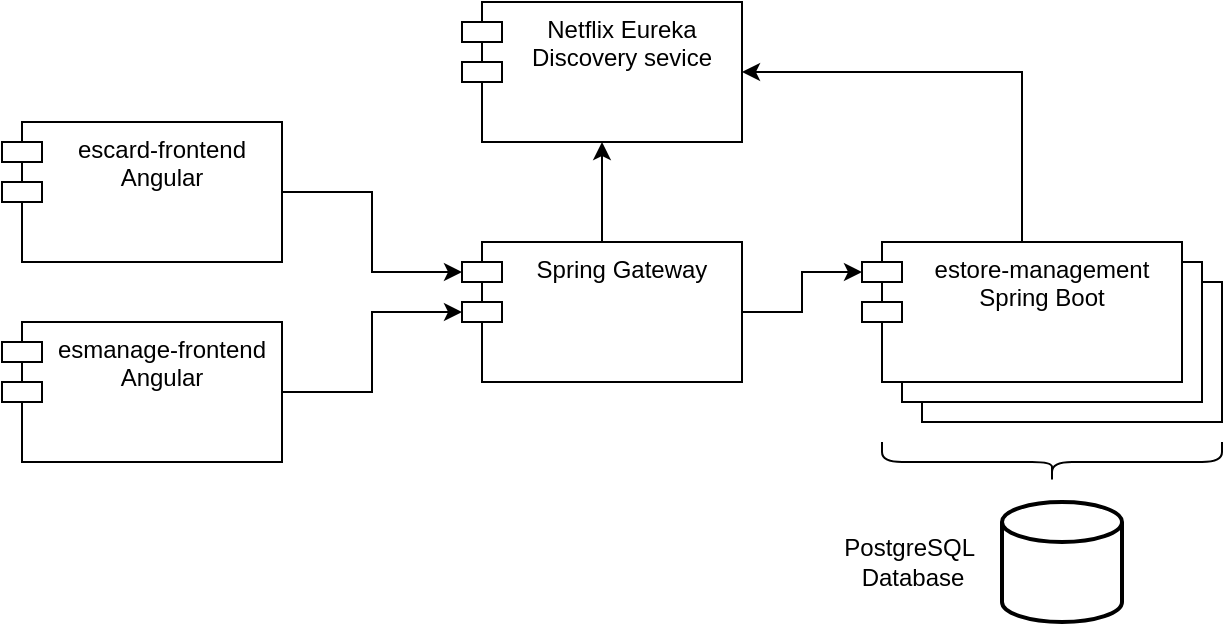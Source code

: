<mxfile version="24.4.8" type="device">
  <diagram name="Страница — 1" id="VTfXoaagzKMwXtQl3LAC">
    <mxGraphModel dx="1434" dy="836" grid="1" gridSize="10" guides="1" tooltips="1" connect="1" arrows="1" fold="1" page="1" pageScale="1" pageWidth="827" pageHeight="1169" math="0" shadow="0">
      <root>
        <mxCell id="0" />
        <mxCell id="1" parent="0" />
        <mxCell id="fAOV3gyaSB3jY0Dtl-A5-5" value="estore-management Spring Boot" style="shape=module;align=left;spacingLeft=20;align=center;verticalAlign=top;whiteSpace=wrap;html=1;" vertex="1" parent="1">
          <mxGeometry x="600" y="220" width="160" height="70" as="geometry" />
        </mxCell>
        <mxCell id="fAOV3gyaSB3jY0Dtl-A5-4" value="estore-management Spring Boot" style="shape=module;align=left;spacingLeft=20;align=center;verticalAlign=top;whiteSpace=wrap;html=1;" vertex="1" parent="1">
          <mxGeometry x="590" y="210" width="160" height="70" as="geometry" />
        </mxCell>
        <mxCell id="fAOV3gyaSB3jY0Dtl-A5-1" value="estore-management Spring Boot" style="shape=module;align=left;spacingLeft=20;align=center;verticalAlign=top;whiteSpace=wrap;html=1;" vertex="1" parent="1">
          <mxGeometry x="580" y="200" width="160" height="70" as="geometry" />
        </mxCell>
        <mxCell id="fAOV3gyaSB3jY0Dtl-A5-2" value="Netflix Eureka Discovery sevice" style="shape=module;align=left;spacingLeft=20;align=center;verticalAlign=top;whiteSpace=wrap;html=1;" vertex="1" parent="1">
          <mxGeometry x="380" y="80" width="140" height="70" as="geometry" />
        </mxCell>
        <mxCell id="fAOV3gyaSB3jY0Dtl-A5-3" value="Spring Gateway" style="shape=module;align=left;spacingLeft=20;align=center;verticalAlign=top;whiteSpace=wrap;html=1;" vertex="1" parent="1">
          <mxGeometry x="380" y="200" width="140" height="70" as="geometry" />
        </mxCell>
        <mxCell id="fAOV3gyaSB3jY0Dtl-A5-6" value="escard-frontend Angular" style="shape=module;align=left;spacingLeft=20;align=center;verticalAlign=top;whiteSpace=wrap;html=1;" vertex="1" parent="1">
          <mxGeometry x="150" y="140" width="140" height="70" as="geometry" />
        </mxCell>
        <mxCell id="fAOV3gyaSB3jY0Dtl-A5-7" value="esmanage-frontend Angular" style="shape=module;align=left;spacingLeft=20;align=center;verticalAlign=top;whiteSpace=wrap;html=1;" vertex="1" parent="1">
          <mxGeometry x="150" y="240" width="140" height="70" as="geometry" />
        </mxCell>
        <mxCell id="fAOV3gyaSB3jY0Dtl-A5-8" value="" style="endArrow=classic;html=1;rounded=0;exitX=1;exitY=0.5;exitDx=0;exitDy=0;entryX=0;entryY=0;entryDx=0;entryDy=15;entryPerimeter=0;edgeStyle=orthogonalEdgeStyle;" edge="1" parent="1" source="fAOV3gyaSB3jY0Dtl-A5-6" target="fAOV3gyaSB3jY0Dtl-A5-3">
          <mxGeometry width="50" height="50" relative="1" as="geometry">
            <mxPoint x="350" y="400" as="sourcePoint" />
            <mxPoint x="400" y="350" as="targetPoint" />
          </mxGeometry>
        </mxCell>
        <mxCell id="fAOV3gyaSB3jY0Dtl-A5-9" value="" style="endArrow=classic;html=1;rounded=0;exitX=1;exitY=0.5;exitDx=0;exitDy=0;entryX=0;entryY=0;entryDx=0;entryDy=35;entryPerimeter=0;edgeStyle=orthogonalEdgeStyle;" edge="1" parent="1" source="fAOV3gyaSB3jY0Dtl-A5-7" target="fAOV3gyaSB3jY0Dtl-A5-3">
          <mxGeometry width="50" height="50" relative="1" as="geometry">
            <mxPoint x="340" y="370" as="sourcePoint" />
            <mxPoint x="390" y="320" as="targetPoint" />
          </mxGeometry>
        </mxCell>
        <mxCell id="fAOV3gyaSB3jY0Dtl-A5-10" value="" style="endArrow=classic;html=1;rounded=0;exitX=0.5;exitY=0;exitDx=0;exitDy=0;" edge="1" parent="1" source="fAOV3gyaSB3jY0Dtl-A5-3" target="fAOV3gyaSB3jY0Dtl-A5-2">
          <mxGeometry width="50" height="50" relative="1" as="geometry">
            <mxPoint x="480" y="400" as="sourcePoint" />
            <mxPoint x="530" y="350" as="targetPoint" />
          </mxGeometry>
        </mxCell>
        <mxCell id="fAOV3gyaSB3jY0Dtl-A5-11" value="" style="endArrow=classic;html=1;rounded=0;exitX=0.5;exitY=0;exitDx=0;exitDy=0;entryX=1;entryY=0.5;entryDx=0;entryDy=0;edgeStyle=orthogonalEdgeStyle;" edge="1" parent="1" source="fAOV3gyaSB3jY0Dtl-A5-1" target="fAOV3gyaSB3jY0Dtl-A5-2">
          <mxGeometry width="50" height="50" relative="1" as="geometry">
            <mxPoint x="580" y="450" as="sourcePoint" />
            <mxPoint x="630" y="400" as="targetPoint" />
          </mxGeometry>
        </mxCell>
        <mxCell id="fAOV3gyaSB3jY0Dtl-A5-12" value="" style="endArrow=classic;html=1;rounded=0;exitX=1;exitY=0.5;exitDx=0;exitDy=0;entryX=0;entryY=0;entryDx=0;entryDy=15;entryPerimeter=0;edgeStyle=orthogonalEdgeStyle;" edge="1" parent="1" source="fAOV3gyaSB3jY0Dtl-A5-3" target="fAOV3gyaSB3jY0Dtl-A5-1">
          <mxGeometry width="50" height="50" relative="1" as="geometry">
            <mxPoint x="540" y="420" as="sourcePoint" />
            <mxPoint x="590" y="370" as="targetPoint" />
          </mxGeometry>
        </mxCell>
        <mxCell id="fAOV3gyaSB3jY0Dtl-A5-13" value="" style="strokeWidth=2;html=1;shape=mxgraph.flowchart.database;whiteSpace=wrap;" vertex="1" parent="1">
          <mxGeometry x="650" y="330" width="60" height="60" as="geometry" />
        </mxCell>
        <mxCell id="fAOV3gyaSB3jY0Dtl-A5-14" value="" style="shape=curlyBracket;whiteSpace=wrap;html=1;rounded=1;flipH=1;labelPosition=right;verticalLabelPosition=middle;align=left;verticalAlign=middle;rotation=90;" vertex="1" parent="1">
          <mxGeometry x="665" y="225" width="20" height="170" as="geometry" />
        </mxCell>
        <mxCell id="fAOV3gyaSB3jY0Dtl-A5-15" value="PostgreSQL&amp;nbsp;&lt;div&gt;Database&lt;/div&gt;" style="text;html=1;align=center;verticalAlign=middle;resizable=0;points=[];autosize=1;strokeColor=none;fillColor=none;" vertex="1" parent="1">
          <mxGeometry x="560" y="340" width="90" height="40" as="geometry" />
        </mxCell>
      </root>
    </mxGraphModel>
  </diagram>
</mxfile>
